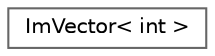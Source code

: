 digraph "Graphical Class Hierarchy"
{
 // LATEX_PDF_SIZE
  bgcolor="transparent";
  edge [fontname=Helvetica,fontsize=10,labelfontname=Helvetica,labelfontsize=10];
  node [fontname=Helvetica,fontsize=10,shape=box,height=0.2,width=0.4];
  rankdir="LR";
  Node0 [label="ImVector\< int \>",height=0.2,width=0.4,color="grey40", fillcolor="white", style="filled",URL="$struct_im_vector.html",tooltip=" "];
}
